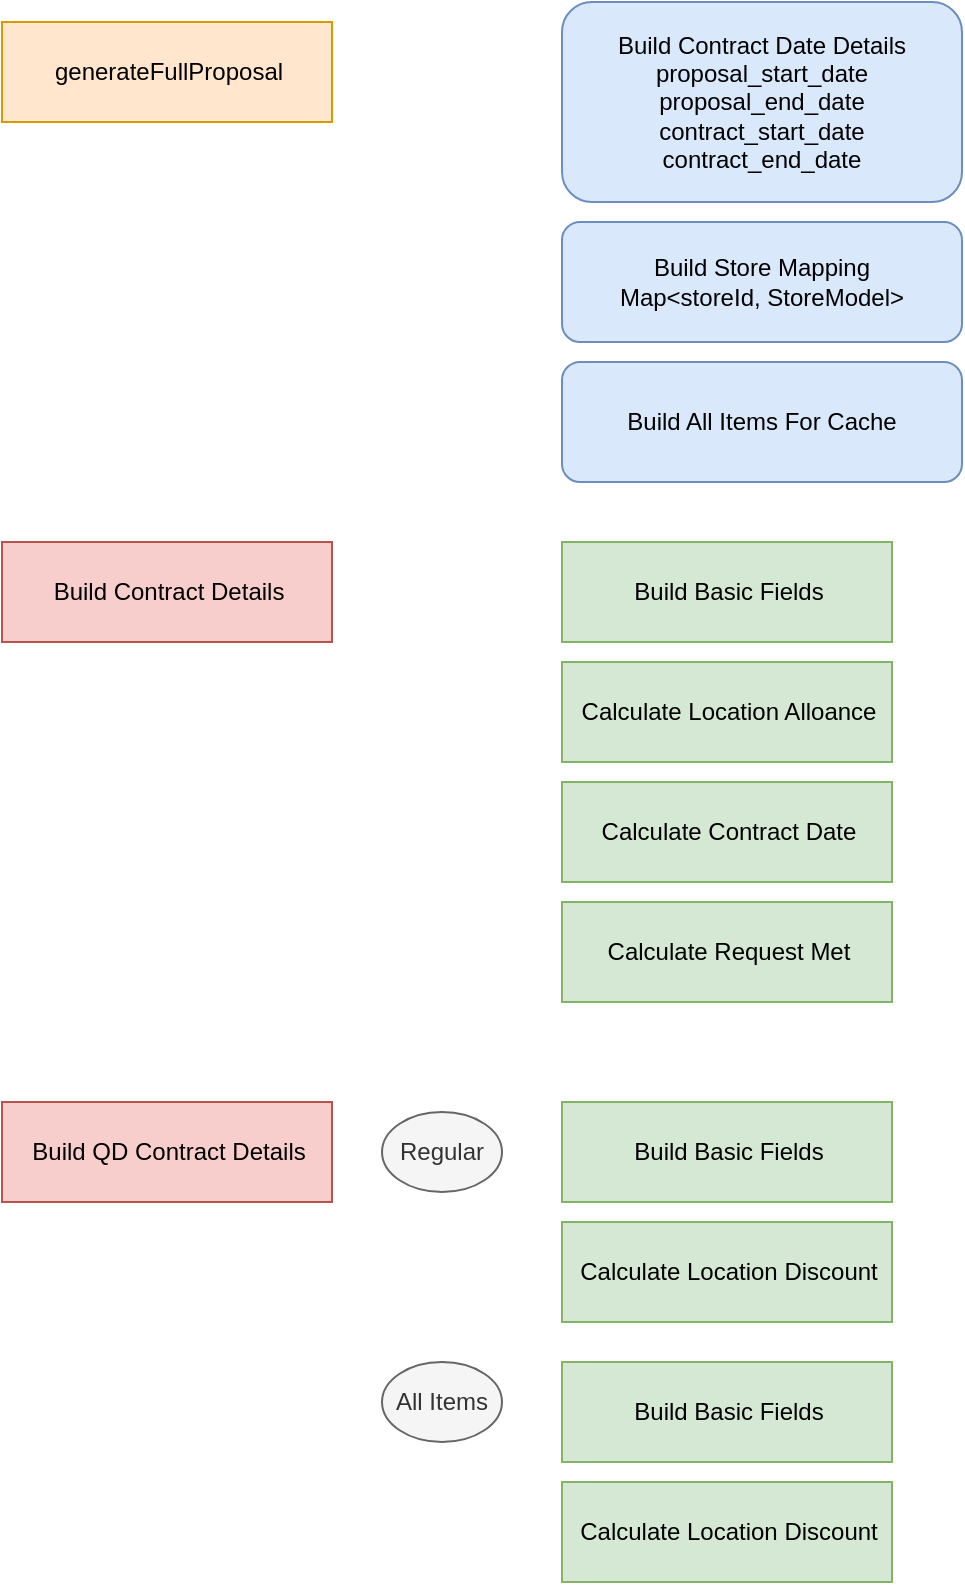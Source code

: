 <mxfile version="14.7.3" type="github">
  <diagram id="kgpKYQtTHZ0yAKxKKP6v" name="Page-1">
    <mxGraphModel dx="1422" dy="882" grid="1" gridSize="10" guides="1" tooltips="1" connect="1" arrows="1" fold="1" page="1" pageScale="1" pageWidth="850" pageHeight="1100" math="0" shadow="0">
      <root>
        <mxCell id="0" />
        <mxCell id="1" parent="0" />
        <mxCell id="FABi1pu8SRAAy6zYCwlk-1" value="Build Contract Date Details&lt;br&gt;proposal_start_date&lt;br&gt;proposal_end_date&lt;br&gt;contract_start_date&lt;br&gt;contract_end_date" style="rounded=1;whiteSpace=wrap;html=1;fillColor=#dae8fc;strokeColor=#6c8ebf;" vertex="1" parent="1">
          <mxGeometry x="400" y="10" width="200" height="100" as="geometry" />
        </mxCell>
        <mxCell id="FABi1pu8SRAAy6zYCwlk-6" value="Build Store Mapping&lt;br&gt;&lt;div style=&quot;text-align: left&quot;&gt;Map&amp;lt;storeId, StoreModel&amp;gt;&lt;/div&gt;" style="rounded=1;whiteSpace=wrap;html=1;fillColor=#dae8fc;strokeColor=#6c8ebf;align=center;" vertex="1" parent="1">
          <mxGeometry x="400" y="120" width="200" height="60" as="geometry" />
        </mxCell>
        <mxCell id="FABi1pu8SRAAy6zYCwlk-7" value="Build All Items For Cache" style="rounded=1;whiteSpace=wrap;html=1;fillColor=#dae8fc;strokeColor=#6c8ebf;align=center;" vertex="1" parent="1">
          <mxGeometry x="400" y="190" width="200" height="60" as="geometry" />
        </mxCell>
        <mxCell id="FABi1pu8SRAAy6zYCwlk-8" value="Calculate Request Met" style="html=1;fillColor=#d5e8d4;strokeColor=#82b366;" vertex="1" parent="1">
          <mxGeometry x="400" y="460" width="165" height="50" as="geometry" />
        </mxCell>
        <mxCell id="FABi1pu8SRAAy6zYCwlk-9" value="Build Contract Details" style="html=1;fillColor=#f8cecc;strokeColor=#b85450;" vertex="1" parent="1">
          <mxGeometry x="120" y="280" width="165" height="50" as="geometry" />
        </mxCell>
        <mxCell id="FABi1pu8SRAAy6zYCwlk-10" value="Build QD Contract Details" style="html=1;fillColor=#f8cecc;strokeColor=#b85450;" vertex="1" parent="1">
          <mxGeometry x="120" y="560" width="165" height="50" as="geometry" />
        </mxCell>
        <mxCell id="FABi1pu8SRAAy6zYCwlk-12" value="Calculate Contract Date" style="html=1;fillColor=#d5e8d4;strokeColor=#82b366;" vertex="1" parent="1">
          <mxGeometry x="400" y="400" width="165" height="50" as="geometry" />
        </mxCell>
        <mxCell id="FABi1pu8SRAAy6zYCwlk-13" value="Calculate Location Alloance" style="html=1;fillColor=#d5e8d4;strokeColor=#82b366;" vertex="1" parent="1">
          <mxGeometry x="400" y="340" width="165" height="50" as="geometry" />
        </mxCell>
        <mxCell id="FABi1pu8SRAAy6zYCwlk-14" value="Build Basic Fields" style="html=1;fillColor=#d5e8d4;strokeColor=#82b366;" vertex="1" parent="1">
          <mxGeometry x="400" y="280" width="165" height="50" as="geometry" />
        </mxCell>
        <mxCell id="FABi1pu8SRAAy6zYCwlk-15" value="Build Basic Fields" style="html=1;fillColor=#d5e8d4;strokeColor=#82b366;" vertex="1" parent="1">
          <mxGeometry x="400" y="560" width="165" height="50" as="geometry" />
        </mxCell>
        <mxCell id="FABi1pu8SRAAy6zYCwlk-16" value="Calculate Location Discount" style="html=1;fillColor=#d5e8d4;strokeColor=#82b366;" vertex="1" parent="1">
          <mxGeometry x="400" y="620" width="165" height="50" as="geometry" />
        </mxCell>
        <mxCell id="FABi1pu8SRAAy6zYCwlk-17" value="Regular" style="ellipse;whiteSpace=wrap;html=1;fillColor=#f5f5f5;strokeColor=#666666;fontColor=#333333;" vertex="1" parent="1">
          <mxGeometry x="310" y="565" width="60" height="40" as="geometry" />
        </mxCell>
        <mxCell id="FABi1pu8SRAAy6zYCwlk-18" value="All Items" style="ellipse;whiteSpace=wrap;html=1;fillColor=#f5f5f5;strokeColor=#666666;fontColor=#333333;" vertex="1" parent="1">
          <mxGeometry x="310" y="690" width="60" height="40" as="geometry" />
        </mxCell>
        <mxCell id="FABi1pu8SRAAy6zYCwlk-19" value="generateFullProposal" style="html=1;fillColor=#ffe6cc;strokeColor=#d79b00;" vertex="1" parent="1">
          <mxGeometry x="120" y="20" width="165" height="50" as="geometry" />
        </mxCell>
        <mxCell id="FABi1pu8SRAAy6zYCwlk-20" value="Build Basic Fields" style="html=1;fillColor=#d5e8d4;strokeColor=#82b366;" vertex="1" parent="1">
          <mxGeometry x="400" y="690" width="165" height="50" as="geometry" />
        </mxCell>
        <mxCell id="FABi1pu8SRAAy6zYCwlk-21" value="Calculate Location Discount" style="html=1;fillColor=#d5e8d4;strokeColor=#82b366;" vertex="1" parent="1">
          <mxGeometry x="400" y="750" width="165" height="50" as="geometry" />
        </mxCell>
      </root>
    </mxGraphModel>
  </diagram>
</mxfile>
